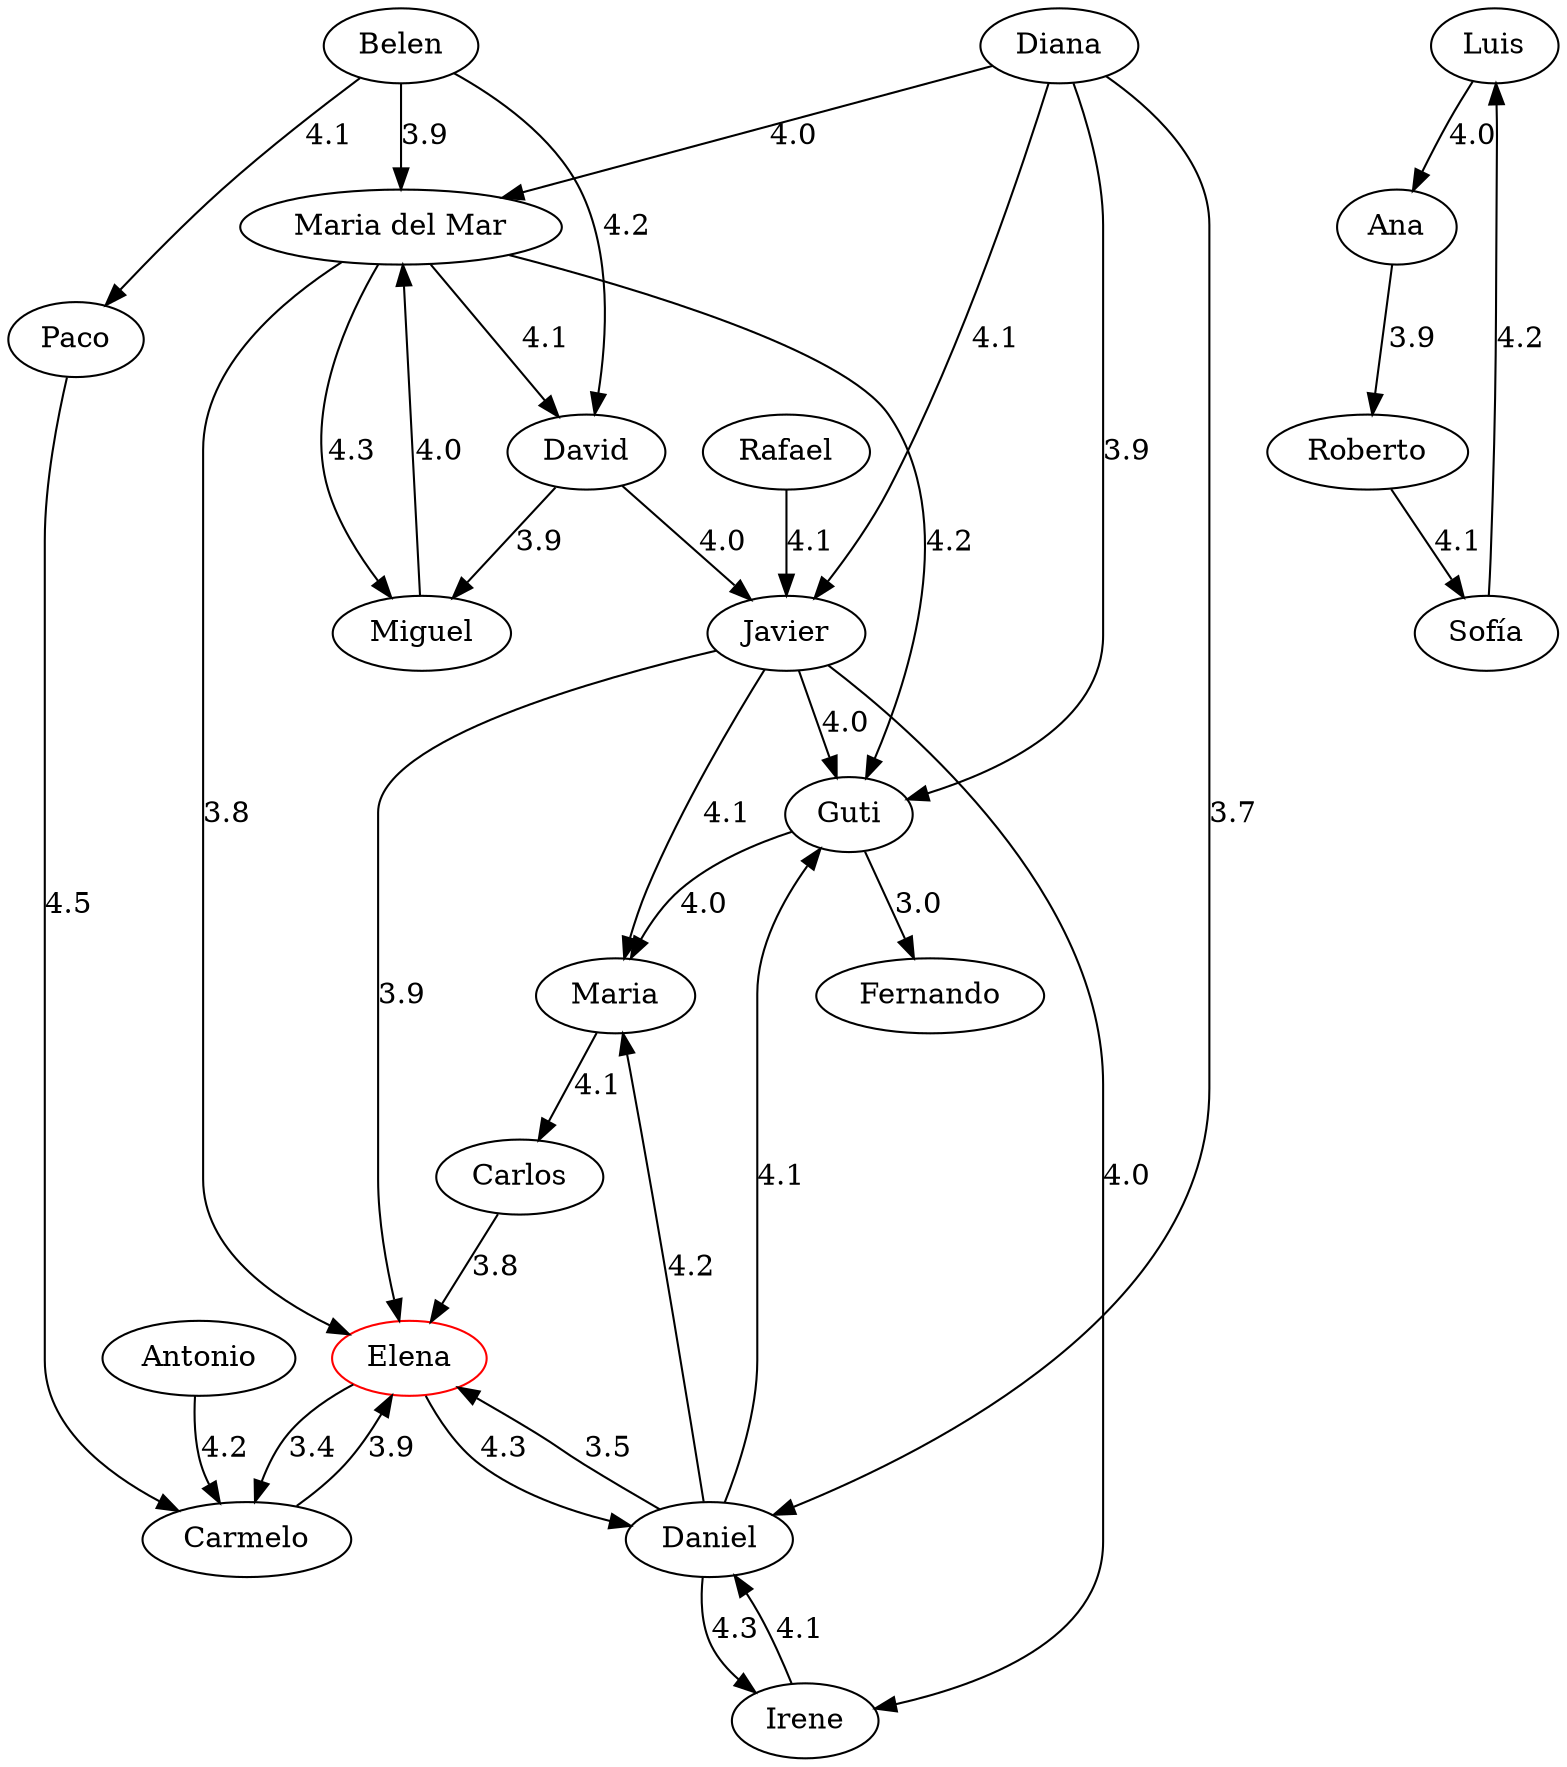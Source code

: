 strict digraph G {
  1 [ label="Diana" ];
  2 [ label="Guti" ];
  3 [ label="David" ];
  4 [ label="Miguel" ];
  5 [ label="Belen" ];
  6 [ label="Rafael" ];
  7 [ label="Paco" ];
  8 [ color="red" label="Elena" ];
  9 [ label="Fernando" ];
  10 [ label="Irene" ];
  11 [ label="Antonio" ];
  12 [ label="Maria" ];
  13 [ label="Carlos" ];
  14 [ label="Daniel" ];
  15 [ label="Javier" ];
  16 [ label="Maria del Mar" ];
  17 [ label="Carmelo" ];
  18 [ label="Luis" ];
  19 [ label="Ana" ];
  20 [ label="Roberto" ];
  21 [ label="Sofía" ];
  1 -> 2 [ color="black" label="3.9" ];
  1 -> 14 [ color="black" label="3.7" ];
  1 -> 15 [ color="black" label="4.1" ];
  1 -> 16 [ color="black" label="4.0" ];
  14 -> 2 [ color="black" label="4.1" ];
  14 -> 8 [ color="black" label="3.5" ];
  14 -> 12 [ color="black" label="4.2" ];
  14 -> 10 [ color="black" label="4.3" ];
  15 -> 2 [ color="black" label="4.0" ];
  15 -> 8 [ color="black" label="3.9" ];
  15 -> 12 [ color="black" label="4.1" ];
  15 -> 10 [ color="black" label="4.0" ];
  16 -> 2 [ color="black" label="4.2" ];
  16 -> 8 [ color="black" label="3.8" ];
  16 -> 3 [ color="black" label="4.1" ];
  16 -> 4 [ color="black" label="4.3" ];
  13 -> 8 [ color="black" label="3.8" ];
  17 -> 8 [ color="black" label="3.9" ];
  3 -> 15 [ color="black" label="4.0" ];
  5 -> 16 [ color="black" label="3.9" ];
  10 -> 14 [ color="black" label="4.1" ];
  2 -> 12 [ color="black" label="4.0" ];
  11 -> 17 [ color="black" label="4.2" ];
  2 -> 9 [ color="black" label="3.0" ];
  3 -> 4 [ color="black" label="3.9" ];
  4 -> 16 [ color="black" label="4.0" ];
  5 -> 7 [ color="black" label="4.1" ];
  6 -> 15 [ color="black" label="4.1" ];
  8 -> 14 [ color="black" label="4.3" ];
  5 -> 3 [ color="black" label="4.2" ];
  7 -> 17 [ color="black" label="4.5" ];
  12 -> 13 [ color="black" label="4.1" ];
  8 -> 17 [ color="black" label="3.4" ];
  18 -> 19 [ color="black" label="4.0" ];
  19 -> 20 [ color="black" label="3.9" ];
  20 -> 21 [ color="black" label="4.1" ];
  21 -> 18 [ color="black" label="4.2" ];
}

